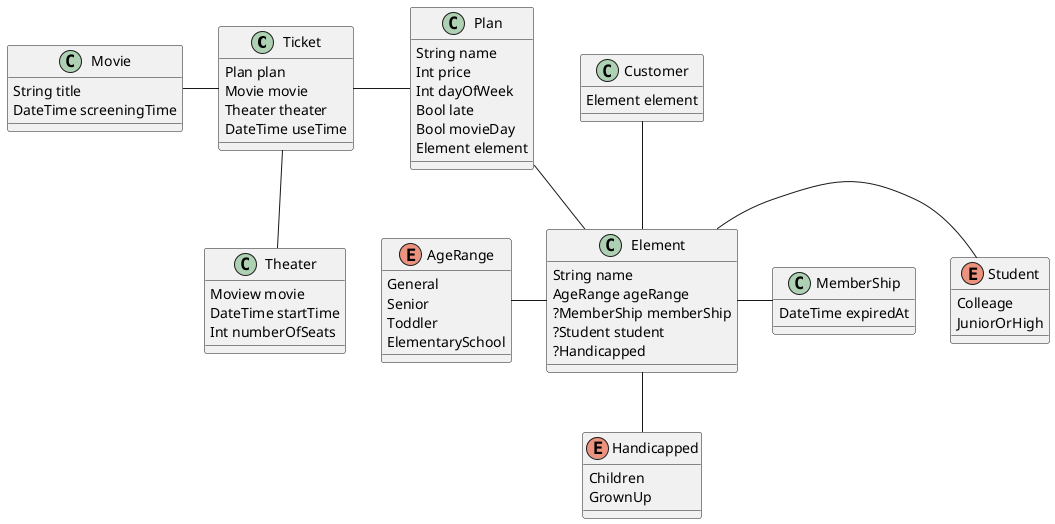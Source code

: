 @startuml
class Ticket {
    Plan plan
    Movie movie
    Theater theater
    DateTime useTime
}

class Movie {
    String title
    DateTime screeningTime
}

class Theater {
    Moview movie
    DateTime startTime
    Int numberOfSeats
}

class Element {
    String name
    AgeRange ageRange
    ?MemberShip memberShip
    ?Student student
    ?Handicapped
}

class MemberShip {
    DateTime expiredAt
}

enum Student {
    Colleage
    JuniorOrHigh
}

enum Handicapped {
    Children
    GrownUp
}

enum AgeRange {
    General
    Senior
    Toddler
    ElementarySchool
}

class Plan {
    String name
    Int price
    Int dayOfWeek
    Bool late
    Bool movieDay
    Element element
}

class Customer {
    Element element
}

Ticket -right- Plan
Ticket -left- Movie
Ticket -down- Theater
Plan -- Element
Element - MemberShip
Element -left- AgeRange
Element -right- Student
Element -down- Handicapped
Customer -- Element
@enduml
